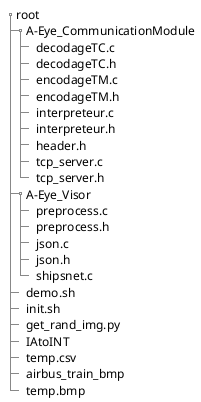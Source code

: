 @startsalt arbo_zybo

{
    {T
        +root
            ++A-Eye_CommunicationModule
                +++decodageTC.c
                +++decodageTC.h
                +++encodageTM.c
                +++encodageTM.h
                +++interpreteur.c
                +++interpreteur.h
                +++header.h
                +++tcp_server.c
                +++tcp_server.h
            ++A-Eye_Visor
                +++preprocess.c
                +++preprocess.h
                +++json.c
                +++json.h
                +++shipsnet.c
            ++demo.sh
            ++init.sh
            ++get_rand_img.py
            ++IAtoINT
            ++temp.csv
            ++airbus_train_bmp
            ++temp.bmp
    }
}

@endsalt

@startsalt arbo_PC
{
    {T
        +A-Eye_Controller
            ++A-Eye_Controller.sln
            ++A-Eye_CommunicationPC
                +++encodageTC.py
                +++decodagetTM.py
                +++config.json
                +++last_config.json
                +++pipeClient.py
            ++Images
                +++Année
                    ++++Mois
                        +++++Jour
                            ++++++Auto
                                +++++++A_*annee*_*mois*_*jour*_*heure_*idx*
                            ++++++Manual
                                +++++++M_*annee*_*mois*_*jour*_*heure*_*idx*
    }
}

@endsalt